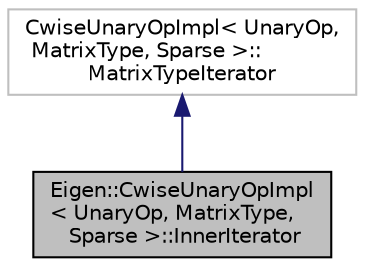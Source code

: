 digraph "Eigen::CwiseUnaryOpImpl&lt; UnaryOp, MatrixType, Sparse &gt;::InnerIterator"
{
  edge [fontname="Helvetica",fontsize="10",labelfontname="Helvetica",labelfontsize="10"];
  node [fontname="Helvetica",fontsize="10",shape=record];
  Node1 [label="Eigen::CwiseUnaryOpImpl\l\< UnaryOp, MatrixType,\l Sparse \>::InnerIterator",height=0.2,width=0.4,color="black", fillcolor="grey75", style="filled" fontcolor="black"];
  Node2 -> Node1 [dir="back",color="midnightblue",fontsize="10",style="solid",fontname="Helvetica"];
  Node2 [label="CwiseUnaryOpImpl\< UnaryOp,\l MatrixType, Sparse \>::\lMatrixTypeIterator",height=0.2,width=0.4,color="grey75", fillcolor="white", style="filled"];
}
